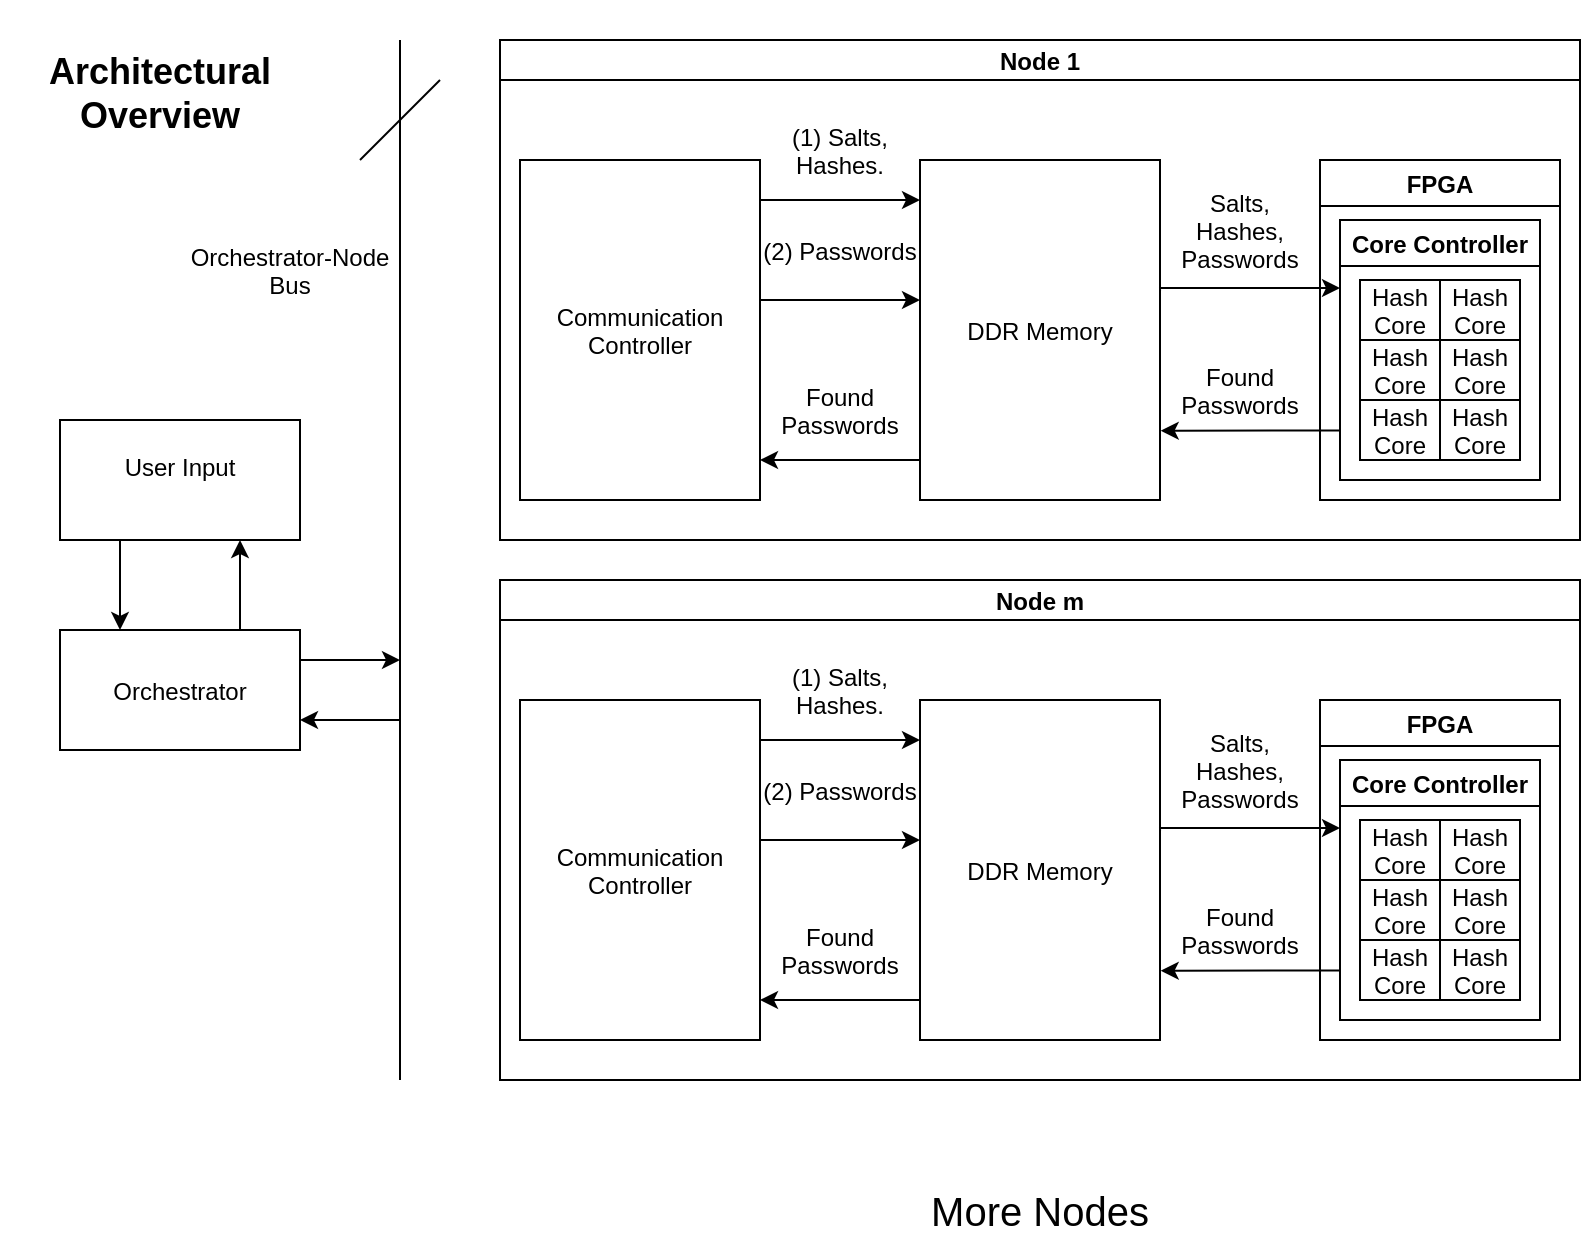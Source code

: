 <mxfile version="22.1.5" type="github">
  <diagram name="Page-1" id="5xcIQ1hF4PuccZflKzSc">
    <mxGraphModel dx="1313" dy="818" grid="1" gridSize="10" guides="1" tooltips="1" connect="1" arrows="1" fold="1" page="1" pageScale="1" pageWidth="850" pageHeight="1100" math="0" shadow="0">
      <root>
        <mxCell id="0" />
        <mxCell id="1" parent="0" />
        <mxCell id="XKSnobTcjBm1ILdcvmeS-119" value="" style="edgeStyle=orthogonalEdgeStyle;rounded=0;orthogonalLoop=1;jettySize=auto;exitX=0.75;exitY=0;exitDx=0;exitDy=0;entryX=0.75;entryY=1;entryDx=0;entryDy=0;" parent="1" source="XKSnobTcjBm1ILdcvmeS-105" target="XKSnobTcjBm1ILdcvmeS-117" edge="1">
          <mxGeometry relative="1" as="geometry" />
        </mxCell>
        <mxCell id="XKSnobTcjBm1ILdcvmeS-105" value="Orchestrator" style="rounded=0;" parent="1" vertex="1">
          <mxGeometry x="30" y="315" width="120" height="60" as="geometry" />
        </mxCell>
        <mxCell id="XKSnobTcjBm1ILdcvmeS-107" value="" style="endArrow=none;rounded=0;" parent="1" edge="1">
          <mxGeometry relative="1" as="geometry">
            <mxPoint x="200" y="20" as="sourcePoint" />
            <mxPoint x="200" y="540" as="targetPoint" />
          </mxGeometry>
        </mxCell>
        <mxCell id="XKSnobTcjBm1ILdcvmeS-108" value="Orchestrator-Node&#xa;Bus" style="text;strokeColor=none;fillColor=none;align=center;verticalAlign=middle;rounded=0;" parent="1" vertex="1">
          <mxGeometry x="80" y="110" width="130" height="50" as="geometry" />
        </mxCell>
        <mxCell id="XKSnobTcjBm1ILdcvmeS-109" value="" style="endArrow=classic;rounded=0;exitX=1;exitY=0.25;exitDx=0;exitDy=0;" parent="1" source="XKSnobTcjBm1ILdcvmeS-105" edge="1">
          <mxGeometry width="50" height="50" relative="1" as="geometry">
            <mxPoint x="160" y="345" as="sourcePoint" />
            <mxPoint x="200" y="330" as="targetPoint" />
          </mxGeometry>
        </mxCell>
        <mxCell id="XKSnobTcjBm1ILdcvmeS-110" value="" style="endArrow=classic;rounded=0;entryX=1;entryY=0.75;entryDx=0;entryDy=0;" parent="1" target="XKSnobTcjBm1ILdcvmeS-105" edge="1">
          <mxGeometry width="50" height="50" relative="1" as="geometry">
            <mxPoint x="200" y="360" as="sourcePoint" />
            <mxPoint x="160" y="385" as="targetPoint" />
          </mxGeometry>
        </mxCell>
        <mxCell id="XKSnobTcjBm1ILdcvmeS-118" value="" style="edgeStyle=orthogonalEdgeStyle;rounded=0;orthogonalLoop=1;jettySize=auto;exitX=0.25;exitY=1;exitDx=0;exitDy=0;entryX=0.25;entryY=0;entryDx=0;entryDy=0;" parent="1" source="XKSnobTcjBm1ILdcvmeS-117" target="XKSnobTcjBm1ILdcvmeS-105" edge="1">
          <mxGeometry relative="1" as="geometry" />
        </mxCell>
        <mxCell id="XKSnobTcjBm1ILdcvmeS-117" value="User Input&#xa;" style="rounded=0;" parent="1" vertex="1">
          <mxGeometry x="30" y="210" width="120" height="60" as="geometry" />
        </mxCell>
        <mxCell id="XKSnobTcjBm1ILdcvmeS-120" value="" style="endArrow=none;rounded=0;" parent="1" edge="1">
          <mxGeometry relative="1" as="geometry">
            <mxPoint x="180" y="80" as="sourcePoint" />
            <mxPoint x="220" y="40" as="targetPoint" />
          </mxGeometry>
        </mxCell>
        <mxCell id="_naygu-frNBAhSqX7FRT-1" value="Architectural&#xa;Overview" style="text;strokeColor=none;fillColor=none;align=center;verticalAlign=middle;rounded=0;fontSize=18;fontStyle=1;" parent="1" vertex="1">
          <mxGeometry width="160" height="90" as="geometry" />
        </mxCell>
        <mxCell id="D2CGf6uCw56Zh7S_liE0-2" value="Node m" style="swimlane;startSize=20;horizontal=1;containerType=tree;" vertex="1" parent="1">
          <mxGeometry x="250" y="290" width="540" height="250" as="geometry" />
        </mxCell>
        <mxCell id="D2CGf6uCw56Zh7S_liE0-3" value="DDR Memory" style="treeFolding=1;treeMoving=1;newEdgeStyle={&quot;edgeStyle&quot;:&quot;elbowEdgeStyle&quot;,&quot;startArrow&quot;:&quot;none&quot;,&quot;endArrow&quot;:&quot;none&quot;};points=[[0,0,0,0,0],[0,0.14,0,0,0],[0,0.38,0,0,0],[0,0.75,0,0,0],[0,1,0,0,0],[0.25,0,0,0,0],[0.25,1,0,0,0],[0.5,0,0,0,0],[0.5,1,0,0,0],[0.75,0,0,0,0],[0.75,1,0,0,0],[1,0,0,0,0],[1,0.38,0,0,0],[1,0.64,0,0,0],[1,1,0,0,0]];" vertex="1" parent="D2CGf6uCw56Zh7S_liE0-2">
          <mxGeometry x="210" y="60" width="120" height="170" as="geometry" />
        </mxCell>
        <mxCell id="D2CGf6uCw56Zh7S_liE0-4" value="Communication&#xa;Controller" style="treeFolding=1;treeMoving=1;newEdgeStyle={&quot;edgeStyle&quot;:&quot;elbowEdgeStyle&quot;,&quot;startArrow&quot;:&quot;none&quot;,&quot;endArrow&quot;:&quot;none&quot;};" vertex="1" parent="D2CGf6uCw56Zh7S_liE0-2">
          <mxGeometry x="10" y="60" width="120" height="170" as="geometry" />
        </mxCell>
        <mxCell id="D2CGf6uCw56Zh7S_liE0-5" value="FPGA" style="swimlane;" vertex="1" parent="D2CGf6uCw56Zh7S_liE0-2">
          <mxGeometry x="410" y="60" width="120" height="170" as="geometry" />
        </mxCell>
        <mxCell id="D2CGf6uCw56Zh7S_liE0-6" value="Core Controller" style="swimlane;points=[[0,0,0,0,0],[0,0.25,0,0,0],[0,0.5,0,0,0],[0,0.81,0,0,0],[0,1,0,0,0],[0.25,0,0,0,0],[0.25,1,0,0,0],[0.5,0,0,0,0],[0.5,1,0,0,0],[0.75,0,0,0,0],[0.75,1,0,0,0],[1,0,0,0,0],[1,0.25,0,0,0],[1,0.5,0,0,0],[1,0.75,0,0,0],[1,1,0,0,0]];" vertex="1" parent="D2CGf6uCw56Zh7S_liE0-5">
          <mxGeometry x="10" y="30" width="100" height="130" as="geometry" />
        </mxCell>
        <mxCell id="D2CGf6uCw56Zh7S_liE0-7" value="Hash&#xa;Core" style="rounded=0;" vertex="1" parent="D2CGf6uCw56Zh7S_liE0-6">
          <mxGeometry x="10" y="30" width="40" height="30" as="geometry" />
        </mxCell>
        <mxCell id="D2CGf6uCw56Zh7S_liE0-8" value="Hash&#xa;Core" style="rounded=0;" vertex="1" parent="D2CGf6uCw56Zh7S_liE0-6">
          <mxGeometry x="50" y="30" width="40" height="30" as="geometry" />
        </mxCell>
        <mxCell id="D2CGf6uCw56Zh7S_liE0-9" value="Hash&#xa;Core" style="rounded=0;" vertex="1" parent="D2CGf6uCw56Zh7S_liE0-6">
          <mxGeometry x="10" y="60" width="40" height="30" as="geometry" />
        </mxCell>
        <mxCell id="D2CGf6uCw56Zh7S_liE0-10" value="Hash&#xa;Core" style="rounded=0;" vertex="1" parent="D2CGf6uCw56Zh7S_liE0-6">
          <mxGeometry x="50" y="60" width="40" height="30" as="geometry" />
        </mxCell>
        <mxCell id="D2CGf6uCw56Zh7S_liE0-11" value="Hash&#xa;Core" style="rounded=0;" vertex="1" parent="D2CGf6uCw56Zh7S_liE0-6">
          <mxGeometry x="10" y="90" width="40" height="30" as="geometry" />
        </mxCell>
        <mxCell id="D2CGf6uCw56Zh7S_liE0-12" value="Hash&#xa;Core" style="rounded=0;" vertex="1" parent="D2CGf6uCw56Zh7S_liE0-6">
          <mxGeometry x="50" y="90" width="40" height="30" as="geometry" />
        </mxCell>
        <mxCell id="D2CGf6uCw56Zh7S_liE0-13" value="Salts,&#xa;Hashes,&#xa;Passwords" style="text;strokeColor=none;fillColor=none;align=center;verticalAlign=middle;rounded=0;" vertex="1" parent="D2CGf6uCw56Zh7S_liE0-2">
          <mxGeometry x="340" y="80" width="60" height="30" as="geometry" />
        </mxCell>
        <mxCell id="D2CGf6uCw56Zh7S_liE0-14" value="" style="endArrow=classic;rounded=0;exitX=1;exitY=0.25;exitDx=0;exitDy=0;entryX=0;entryY=0.25;entryDx=0;entryDy=0;" edge="1" parent="D2CGf6uCw56Zh7S_liE0-2">
          <mxGeometry width="50" height="50" relative="1" as="geometry">
            <mxPoint x="130" y="80" as="sourcePoint" />
            <mxPoint x="210" y="80" as="targetPoint" />
          </mxGeometry>
        </mxCell>
        <mxCell id="D2CGf6uCw56Zh7S_liE0-15" value="" style="endArrow=classic;rounded=0;exitX=0;exitY=0.5;exitDx=0;exitDy=0;entryX=1;entryY=0.5;entryDx=0;entryDy=0;" edge="1" parent="D2CGf6uCw56Zh7S_liE0-2">
          <mxGeometry width="50" height="50" relative="1" as="geometry">
            <mxPoint x="210" y="210" as="sourcePoint" />
            <mxPoint x="130" y="210" as="targetPoint" />
          </mxGeometry>
        </mxCell>
        <mxCell id="D2CGf6uCw56Zh7S_liE0-16" value="(1) Salts,&#xa;Hashes." style="text;strokeColor=none;fillColor=none;align=center;verticalAlign=middle;rounded=0;" vertex="1" parent="D2CGf6uCw56Zh7S_liE0-2">
          <mxGeometry x="140" y="40" width="60" height="30" as="geometry" />
        </mxCell>
        <mxCell id="D2CGf6uCw56Zh7S_liE0-17" value="Found&#xa;Passwords" style="text;strokeColor=none;fillColor=none;align=center;verticalAlign=middle;rounded=0;" vertex="1" parent="D2CGf6uCw56Zh7S_liE0-2">
          <mxGeometry x="140" y="170" width="60" height="30" as="geometry" />
        </mxCell>
        <mxCell id="D2CGf6uCw56Zh7S_liE0-18" value="" style="endArrow=classic;rounded=0;exitX=1;exitY=0.25;exitDx=0;exitDy=0;entryX=0;entryY=0.25;entryDx=0;entryDy=0;" edge="1" parent="D2CGf6uCw56Zh7S_liE0-2">
          <mxGeometry width="50" height="50" relative="1" as="geometry">
            <mxPoint x="130" y="130" as="sourcePoint" />
            <mxPoint x="210" y="130" as="targetPoint" />
          </mxGeometry>
        </mxCell>
        <mxCell id="D2CGf6uCw56Zh7S_liE0-19" value="(2) Passwords " style="text;strokeColor=none;fillColor=none;align=center;verticalAlign=middle;rounded=0;" vertex="1" parent="D2CGf6uCw56Zh7S_liE0-2">
          <mxGeometry x="140" y="90" width="60" height="30" as="geometry" />
        </mxCell>
        <mxCell id="D2CGf6uCw56Zh7S_liE0-20" style="edgeStyle=orthogonalEdgeStyle;rounded=0;orthogonalLoop=1;jettySize=auto;html=1;entryX=1.003;entryY=0.796;entryDx=0;entryDy=0;entryPerimeter=0;exitX=0;exitY=0.81;exitDx=0;exitDy=0;exitPerimeter=0;" edge="1" parent="D2CGf6uCw56Zh7S_liE0-2" source="D2CGf6uCw56Zh7S_liE0-6" target="D2CGf6uCw56Zh7S_liE0-3">
          <mxGeometry relative="1" as="geometry">
            <mxPoint x="410" y="180" as="sourcePoint" />
          </mxGeometry>
        </mxCell>
        <mxCell id="D2CGf6uCw56Zh7S_liE0-21" style="edgeStyle=orthogonalEdgeStyle;rounded=0;orthogonalLoop=1;jettySize=auto;html=1;exitX=1.007;exitY=0.361;exitDx=0;exitDy=0;exitPerimeter=0;" edge="1" parent="D2CGf6uCw56Zh7S_liE0-2">
          <mxGeometry relative="1" as="geometry">
            <mxPoint x="330.03" y="125.68" as="sourcePoint" />
            <mxPoint x="420" y="124" as="targetPoint" />
            <Array as="points">
              <mxPoint x="329.61" y="124.31" />
            </Array>
          </mxGeometry>
        </mxCell>
        <mxCell id="D2CGf6uCw56Zh7S_liE0-22" value="Found&#xa;Passwords" style="text;strokeColor=none;fillColor=none;align=center;verticalAlign=middle;rounded=0;" vertex="1" parent="D2CGf6uCw56Zh7S_liE0-2">
          <mxGeometry x="340" y="160" width="60" height="30" as="geometry" />
        </mxCell>
        <mxCell id="D2CGf6uCw56Zh7S_liE0-23" value="Node 1" style="swimlane;startSize=20;horizontal=1;containerType=tree;" vertex="1" parent="1">
          <mxGeometry x="250" y="20" width="540" height="250" as="geometry" />
        </mxCell>
        <mxCell id="D2CGf6uCw56Zh7S_liE0-24" value="DDR Memory" style="treeFolding=1;treeMoving=1;newEdgeStyle={&quot;edgeStyle&quot;:&quot;elbowEdgeStyle&quot;,&quot;startArrow&quot;:&quot;none&quot;,&quot;endArrow&quot;:&quot;none&quot;};points=[[0,0,0,0,0],[0,0.14,0,0,0],[0,0.38,0,0,0],[0,0.75,0,0,0],[0,1,0,0,0],[0.25,0,0,0,0],[0.25,1,0,0,0],[0.5,0,0,0,0],[0.5,1,0,0,0],[0.75,0,0,0,0],[0.75,1,0,0,0],[1,0,0,0,0],[1,0.38,0,0,0],[1,0.64,0,0,0],[1,1,0,0,0]];" vertex="1" parent="D2CGf6uCw56Zh7S_liE0-23">
          <mxGeometry x="210" y="60" width="120" height="170" as="geometry" />
        </mxCell>
        <mxCell id="D2CGf6uCw56Zh7S_liE0-25" value="Communication&#xa;Controller" style="treeFolding=1;treeMoving=1;newEdgeStyle={&quot;edgeStyle&quot;:&quot;elbowEdgeStyle&quot;,&quot;startArrow&quot;:&quot;none&quot;,&quot;endArrow&quot;:&quot;none&quot;};" vertex="1" parent="D2CGf6uCw56Zh7S_liE0-23">
          <mxGeometry x="10" y="60" width="120" height="170" as="geometry" />
        </mxCell>
        <mxCell id="D2CGf6uCw56Zh7S_liE0-26" value="FPGA" style="swimlane;" vertex="1" parent="D2CGf6uCw56Zh7S_liE0-23">
          <mxGeometry x="410" y="60" width="120" height="170" as="geometry" />
        </mxCell>
        <mxCell id="D2CGf6uCw56Zh7S_liE0-27" value="Core Controller" style="swimlane;points=[[0,0,0,0,0],[0,0.25,0,0,0],[0,0.5,0,0,0],[0,0.81,0,0,0],[0,1,0,0,0],[0.25,0,0,0,0],[0.25,1,0,0,0],[0.5,0,0,0,0],[0.5,1,0,0,0],[0.75,0,0,0,0],[0.75,1,0,0,0],[1,0,0,0,0],[1,0.25,0,0,0],[1,0.5,0,0,0],[1,0.75,0,0,0],[1,1,0,0,0]];" vertex="1" parent="D2CGf6uCw56Zh7S_liE0-26">
          <mxGeometry x="10" y="30" width="100" height="130" as="geometry" />
        </mxCell>
        <mxCell id="D2CGf6uCw56Zh7S_liE0-28" value="Hash&#xa;Core" style="rounded=0;" vertex="1" parent="D2CGf6uCw56Zh7S_liE0-27">
          <mxGeometry x="10" y="30" width="40" height="30" as="geometry" />
        </mxCell>
        <mxCell id="D2CGf6uCw56Zh7S_liE0-29" value="Hash&#xa;Core" style="rounded=0;" vertex="1" parent="D2CGf6uCw56Zh7S_liE0-27">
          <mxGeometry x="50" y="30" width="40" height="30" as="geometry" />
        </mxCell>
        <mxCell id="D2CGf6uCw56Zh7S_liE0-30" value="Hash&#xa;Core" style="rounded=0;" vertex="1" parent="D2CGf6uCw56Zh7S_liE0-27">
          <mxGeometry x="10" y="60" width="40" height="30" as="geometry" />
        </mxCell>
        <mxCell id="D2CGf6uCw56Zh7S_liE0-31" value="Hash&#xa;Core" style="rounded=0;" vertex="1" parent="D2CGf6uCw56Zh7S_liE0-27">
          <mxGeometry x="50" y="60" width="40" height="30" as="geometry" />
        </mxCell>
        <mxCell id="D2CGf6uCw56Zh7S_liE0-32" value="Hash&#xa;Core" style="rounded=0;" vertex="1" parent="D2CGf6uCw56Zh7S_liE0-27">
          <mxGeometry x="10" y="90" width="40" height="30" as="geometry" />
        </mxCell>
        <mxCell id="D2CGf6uCw56Zh7S_liE0-33" value="Hash&#xa;Core" style="rounded=0;" vertex="1" parent="D2CGf6uCw56Zh7S_liE0-27">
          <mxGeometry x="50" y="90" width="40" height="30" as="geometry" />
        </mxCell>
        <mxCell id="D2CGf6uCw56Zh7S_liE0-34" value="Salts,&#xa;Hashes,&#xa;Passwords" style="text;strokeColor=none;fillColor=none;align=center;verticalAlign=middle;rounded=0;" vertex="1" parent="D2CGf6uCw56Zh7S_liE0-23">
          <mxGeometry x="340" y="80" width="60" height="30" as="geometry" />
        </mxCell>
        <mxCell id="D2CGf6uCw56Zh7S_liE0-35" value="" style="endArrow=classic;rounded=0;exitX=1;exitY=0.25;exitDx=0;exitDy=0;entryX=0;entryY=0.25;entryDx=0;entryDy=0;" edge="1" parent="D2CGf6uCw56Zh7S_liE0-23">
          <mxGeometry width="50" height="50" relative="1" as="geometry">
            <mxPoint x="130" y="80" as="sourcePoint" />
            <mxPoint x="210" y="80" as="targetPoint" />
          </mxGeometry>
        </mxCell>
        <mxCell id="D2CGf6uCw56Zh7S_liE0-36" value="" style="endArrow=classic;rounded=0;exitX=0;exitY=0.5;exitDx=0;exitDy=0;entryX=1;entryY=0.5;entryDx=0;entryDy=0;" edge="1" parent="D2CGf6uCw56Zh7S_liE0-23">
          <mxGeometry width="50" height="50" relative="1" as="geometry">
            <mxPoint x="210" y="210" as="sourcePoint" />
            <mxPoint x="130" y="210" as="targetPoint" />
          </mxGeometry>
        </mxCell>
        <mxCell id="D2CGf6uCw56Zh7S_liE0-37" value="(1) Salts,&#xa;Hashes." style="text;strokeColor=none;fillColor=none;align=center;verticalAlign=middle;rounded=0;" vertex="1" parent="D2CGf6uCw56Zh7S_liE0-23">
          <mxGeometry x="140" y="40" width="60" height="30" as="geometry" />
        </mxCell>
        <mxCell id="D2CGf6uCw56Zh7S_liE0-38" value="Found&#xa;Passwords" style="text;strokeColor=none;fillColor=none;align=center;verticalAlign=middle;rounded=0;" vertex="1" parent="D2CGf6uCw56Zh7S_liE0-23">
          <mxGeometry x="140" y="170" width="60" height="30" as="geometry" />
        </mxCell>
        <mxCell id="D2CGf6uCw56Zh7S_liE0-39" value="" style="endArrow=classic;rounded=0;exitX=1;exitY=0.25;exitDx=0;exitDy=0;entryX=0;entryY=0.25;entryDx=0;entryDy=0;" edge="1" parent="D2CGf6uCw56Zh7S_liE0-23">
          <mxGeometry width="50" height="50" relative="1" as="geometry">
            <mxPoint x="130" y="130" as="sourcePoint" />
            <mxPoint x="210" y="130" as="targetPoint" />
          </mxGeometry>
        </mxCell>
        <mxCell id="D2CGf6uCw56Zh7S_liE0-40" value="(2) Passwords " style="text;strokeColor=none;fillColor=none;align=center;verticalAlign=middle;rounded=0;" vertex="1" parent="D2CGf6uCw56Zh7S_liE0-23">
          <mxGeometry x="140" y="90" width="60" height="30" as="geometry" />
        </mxCell>
        <mxCell id="D2CGf6uCw56Zh7S_liE0-41" style="edgeStyle=orthogonalEdgeStyle;rounded=0;orthogonalLoop=1;jettySize=auto;html=1;entryX=1.003;entryY=0.796;entryDx=0;entryDy=0;entryPerimeter=0;exitX=0;exitY=0.81;exitDx=0;exitDy=0;exitPerimeter=0;" edge="1" parent="D2CGf6uCw56Zh7S_liE0-23" source="D2CGf6uCw56Zh7S_liE0-27" target="D2CGf6uCw56Zh7S_liE0-24">
          <mxGeometry relative="1" as="geometry">
            <mxPoint x="410" y="180" as="sourcePoint" />
          </mxGeometry>
        </mxCell>
        <mxCell id="D2CGf6uCw56Zh7S_liE0-42" style="edgeStyle=orthogonalEdgeStyle;rounded=0;orthogonalLoop=1;jettySize=auto;html=1;exitX=1.007;exitY=0.361;exitDx=0;exitDy=0;exitPerimeter=0;" edge="1" parent="D2CGf6uCw56Zh7S_liE0-23">
          <mxGeometry relative="1" as="geometry">
            <mxPoint x="330.03" y="125.68" as="sourcePoint" />
            <mxPoint x="420" y="124" as="targetPoint" />
            <Array as="points">
              <mxPoint x="329.61" y="124.31" />
            </Array>
          </mxGeometry>
        </mxCell>
        <mxCell id="D2CGf6uCw56Zh7S_liE0-43" value="Found&#xa;Passwords" style="text;strokeColor=none;fillColor=none;align=center;verticalAlign=middle;rounded=0;" vertex="1" parent="D2CGf6uCw56Zh7S_liE0-23">
          <mxGeometry x="340" y="160" width="60" height="30" as="geometry" />
        </mxCell>
        <mxCell id="D2CGf6uCw56Zh7S_liE0-44" value="&lt;font style=&quot;font-size: 20px;&quot;&gt;More Nodes&lt;br&gt;&lt;/font&gt;" style="text;html=1;strokeColor=none;fillColor=none;align=center;verticalAlign=middle;whiteSpace=wrap;rounded=0;" vertex="1" parent="1">
          <mxGeometry x="460" y="590" width="120" height="30" as="geometry" />
        </mxCell>
      </root>
    </mxGraphModel>
  </diagram>
</mxfile>
